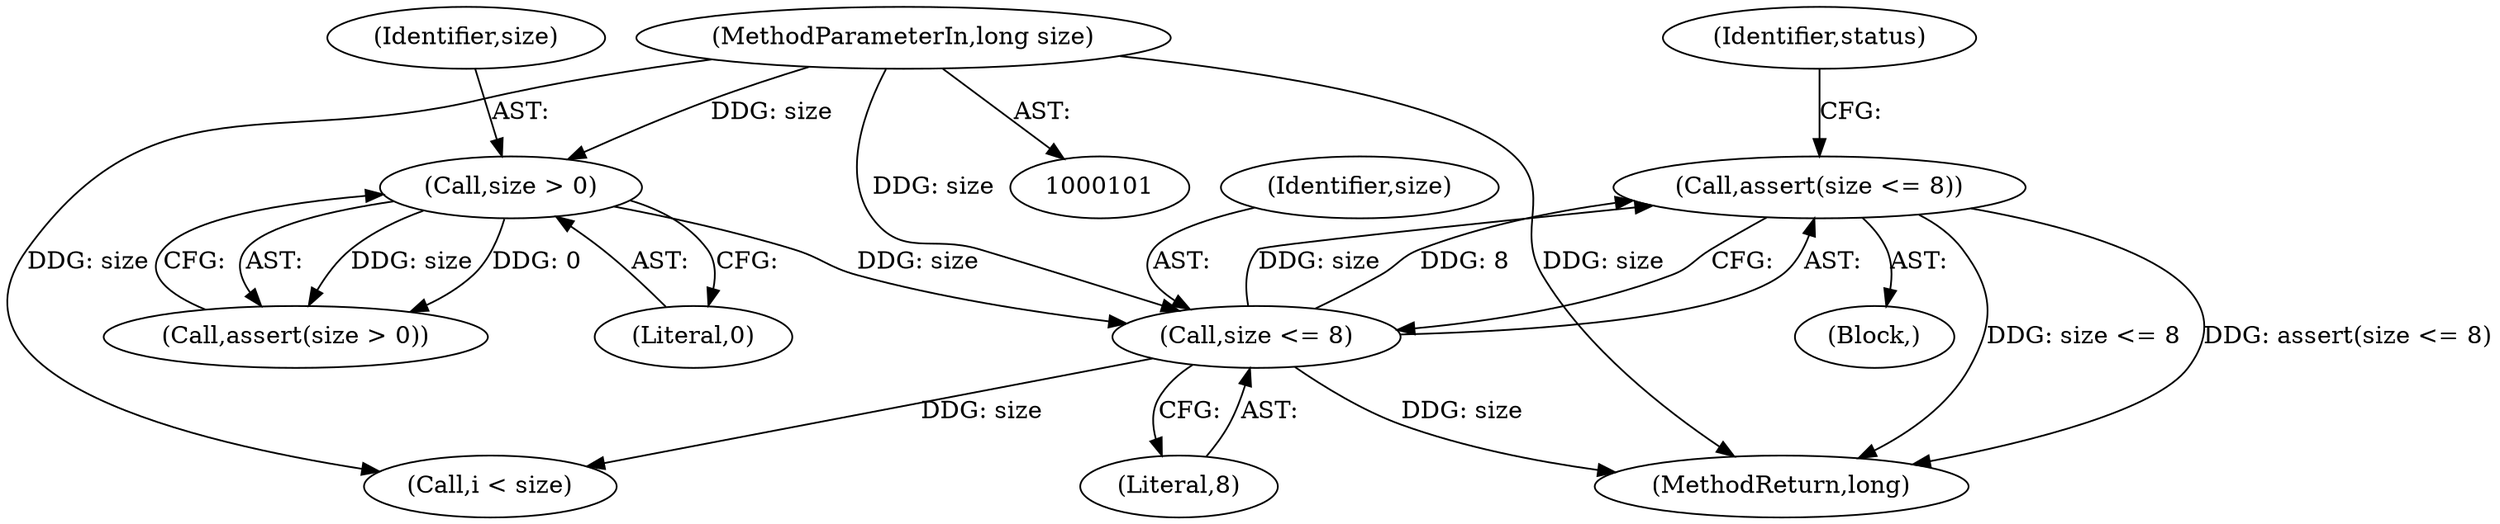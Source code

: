 digraph "1_Android_04839626ed859623901ebd3a5fd483982186b59d_210@API" {
"1000117" [label="(Call,assert(size <= 8))"];
"1000118" [label="(Call,size <= 8)"];
"1000114" [label="(Call,size > 0)"];
"1000104" [label="(MethodParameterIn,long size)"];
"1000104" [label="(MethodParameterIn,long size)"];
"1000106" [label="(Block,)"];
"1000117" [label="(Call,assert(size <= 8))"];
"1000118" [label="(Call,size <= 8)"];
"1000114" [label="(Call,size > 0)"];
"1000149" [label="(Call,i < size)"];
"1000120" [label="(Literal,8)"];
"1000125" [label="(Identifier,status)"];
"1000119" [label="(Identifier,size)"];
"1000113" [label="(Call,assert(size > 0))"];
"1000116" [label="(Literal,0)"];
"1000180" [label="(MethodReturn,long)"];
"1000115" [label="(Identifier,size)"];
"1000117" -> "1000106"  [label="AST: "];
"1000117" -> "1000118"  [label="CFG: "];
"1000118" -> "1000117"  [label="AST: "];
"1000125" -> "1000117"  [label="CFG: "];
"1000117" -> "1000180"  [label="DDG: size <= 8"];
"1000117" -> "1000180"  [label="DDG: assert(size <= 8)"];
"1000118" -> "1000117"  [label="DDG: size"];
"1000118" -> "1000117"  [label="DDG: 8"];
"1000118" -> "1000120"  [label="CFG: "];
"1000119" -> "1000118"  [label="AST: "];
"1000120" -> "1000118"  [label="AST: "];
"1000118" -> "1000180"  [label="DDG: size"];
"1000114" -> "1000118"  [label="DDG: size"];
"1000104" -> "1000118"  [label="DDG: size"];
"1000118" -> "1000149"  [label="DDG: size"];
"1000114" -> "1000113"  [label="AST: "];
"1000114" -> "1000116"  [label="CFG: "];
"1000115" -> "1000114"  [label="AST: "];
"1000116" -> "1000114"  [label="AST: "];
"1000113" -> "1000114"  [label="CFG: "];
"1000114" -> "1000113"  [label="DDG: size"];
"1000114" -> "1000113"  [label="DDG: 0"];
"1000104" -> "1000114"  [label="DDG: size"];
"1000104" -> "1000101"  [label="AST: "];
"1000104" -> "1000180"  [label="DDG: size"];
"1000104" -> "1000149"  [label="DDG: size"];
}
